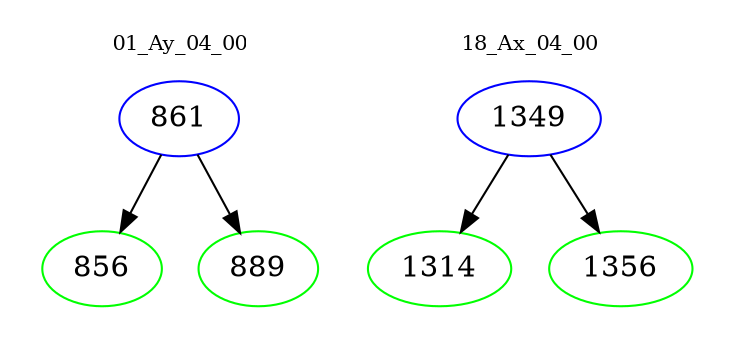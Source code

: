 digraph{
subgraph cluster_0 {
color = white
label = "01_Ay_04_00";
fontsize=10;
T0_861 [label="861", color="blue"]
T0_861 -> T0_856 [color="black"]
T0_856 [label="856", color="green"]
T0_861 -> T0_889 [color="black"]
T0_889 [label="889", color="green"]
}
subgraph cluster_1 {
color = white
label = "18_Ax_04_00";
fontsize=10;
T1_1349 [label="1349", color="blue"]
T1_1349 -> T1_1314 [color="black"]
T1_1314 [label="1314", color="green"]
T1_1349 -> T1_1356 [color="black"]
T1_1356 [label="1356", color="green"]
}
}
